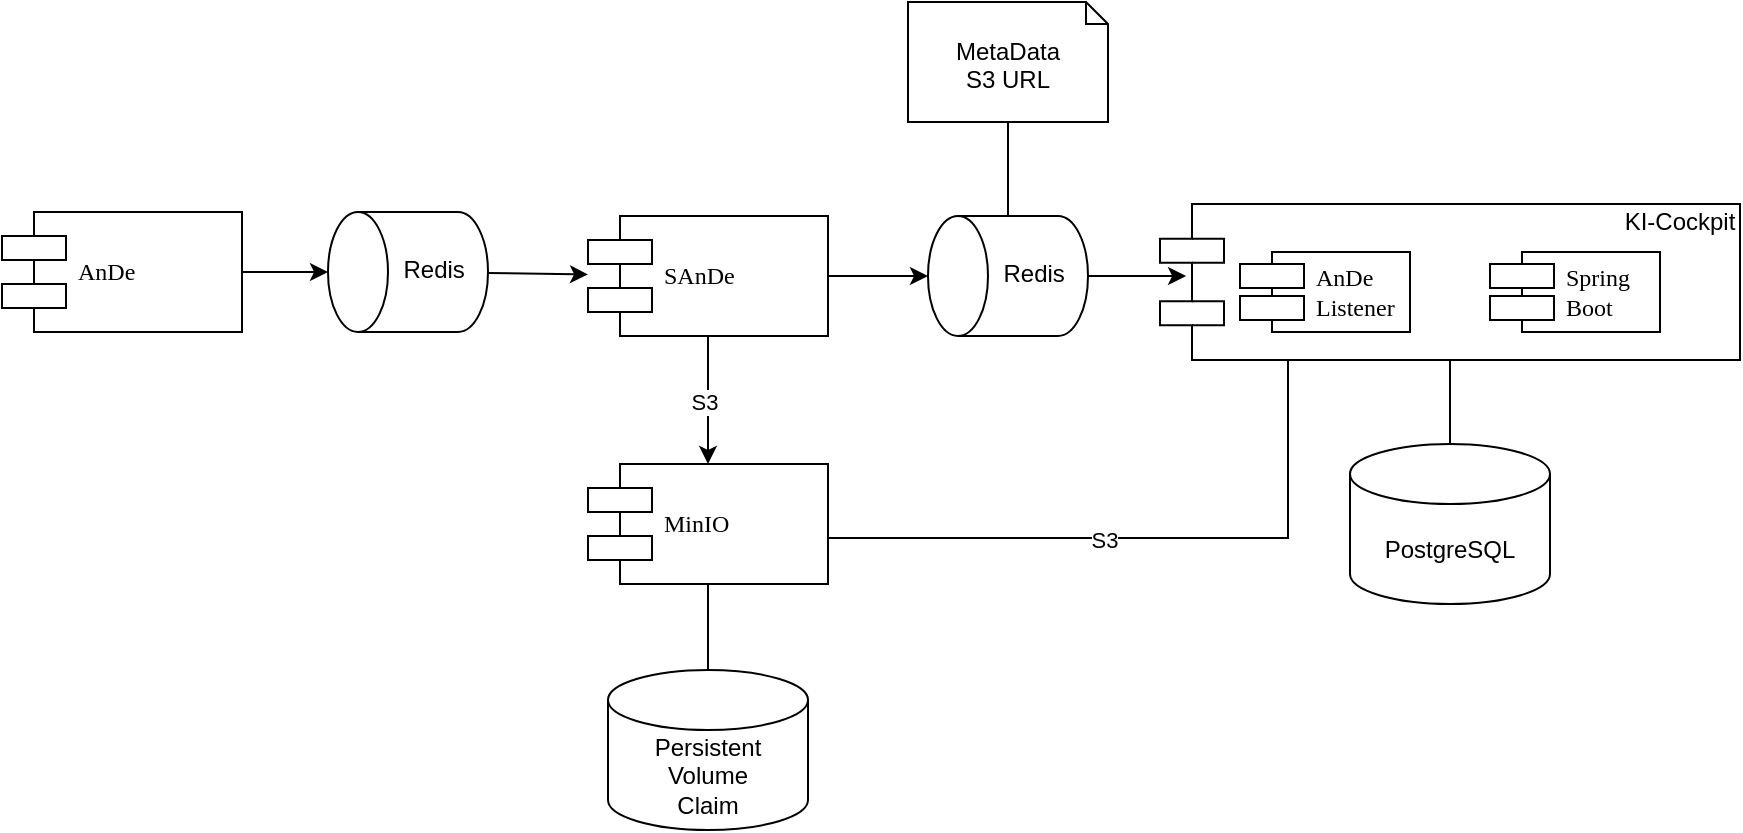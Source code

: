 <mxfile>
    <diagram name="draft" id="a3xRBjFOB7cAsyfC0EUM">
        <mxGraphModel dx="1333" dy="696" grid="1" gridSize="10" guides="1" tooltips="1" connect="1" arrows="1" fold="1" page="1" pageScale="1" pageWidth="1100" pageHeight="850" background="none" math="0" shadow="0">
            <root>
                <mxCell id="D_3S4Ifsa7l87r18UFxj-0"/>
                <mxCell id="D_3S4Ifsa7l87r18UFxj-1" parent="D_3S4Ifsa7l87r18UFxj-0"/>
                <mxCell id="D_3S4Ifsa7l87r18UFxj-2" value="" style="shape=component;align=left;spacingLeft=36;rounded=0;shadow=0;comic=0;labelBackgroundColor=none;strokeWidth=1;fontFamily=Verdana;fontSize=12;html=1;" vertex="1" parent="D_3S4Ifsa7l87r18UFxj-1">
                    <mxGeometry x="936" y="440" width="290" height="78" as="geometry"/>
                </mxCell>
                <mxCell id="D_3S4Ifsa7l87r18UFxj-5" value="MinIO" style="shape=component;align=left;spacingLeft=36;rounded=0;shadow=0;comic=0;labelBackgroundColor=none;strokeWidth=1;fontFamily=Verdana;fontSize=12;html=1;" vertex="1" parent="D_3S4Ifsa7l87r18UFxj-1">
                    <mxGeometry x="650" y="570" width="120" height="60" as="geometry"/>
                </mxCell>
                <mxCell id="D_3S4Ifsa7l87r18UFxj-6" value="" style="edgeStyle=orthogonalEdgeStyle;rounded=0;orthogonalLoop=1;jettySize=auto;html=1;" edge="1" parent="D_3S4Ifsa7l87r18UFxj-1" source="D_3S4Ifsa7l87r18UFxj-10" target="D_3S4Ifsa7l87r18UFxj-5">
                    <mxGeometry relative="1" as="geometry"/>
                </mxCell>
                <mxCell id="D_3S4Ifsa7l87r18UFxj-7" value="S3" style="edgeLabel;html=1;align=center;verticalAlign=middle;resizable=0;points=[];" vertex="1" connectable="0" parent="D_3S4Ifsa7l87r18UFxj-6">
                    <mxGeometry x="0.022" y="-2" relative="1" as="geometry">
                        <mxPoint as="offset"/>
                    </mxGeometry>
                </mxCell>
                <mxCell id="yyzwWI7Gfhoeo8dUbkyk-1" value="" style="edgeStyle=none;sketch=0;hachureGap=4;jiggle=2;curveFitting=1;html=1;fontFamily=Architects Daughter;fontSource=https%3A%2F%2Ffonts.googleapis.com%2Fcss%3Ffamily%3DArchitects%2BDaughter;fontSize=16;" edge="1" parent="D_3S4Ifsa7l87r18UFxj-1" source="D_3S4Ifsa7l87r18UFxj-8" target="D_3S4Ifsa7l87r18UFxj-13">
                    <mxGeometry relative="1" as="geometry"/>
                </mxCell>
                <mxCell id="D_3S4Ifsa7l87r18UFxj-8" value="AnDe" style="shape=component;align=left;spacingLeft=36;rounded=0;shadow=0;comic=0;labelBackgroundColor=none;strokeWidth=1;fontFamily=Verdana;fontSize=12;html=1;" vertex="1" parent="D_3S4Ifsa7l87r18UFxj-1">
                    <mxGeometry x="357" y="444" width="120" height="60" as="geometry"/>
                </mxCell>
                <mxCell id="D_3S4Ifsa7l87r18UFxj-10" value="SAnDe" style="shape=component;align=left;spacingLeft=36;rounded=0;shadow=0;comic=0;labelBackgroundColor=none;strokeWidth=1;fontFamily=Verdana;fontSize=12;html=1;" vertex="1" parent="D_3S4Ifsa7l87r18UFxj-1">
                    <mxGeometry x="650" y="446" width="120" height="60" as="geometry"/>
                </mxCell>
                <mxCell id="D_3S4Ifsa7l87r18UFxj-12" value="" style="edgeStyle=orthogonalEdgeStyle;rounded=0;orthogonalLoop=1;jettySize=auto;html=1;endArrow=none;endFill=0;exitX=1;exitY=0.5;exitDx=0;exitDy=0;exitPerimeter=0;" edge="1" parent="D_3S4Ifsa7l87r18UFxj-1" source="yyzwWI7Gfhoeo8dUbkyk-3" target="D_3S4Ifsa7l87r18UFxj-21">
                    <mxGeometry relative="1" as="geometry"/>
                </mxCell>
                <mxCell id="yyzwWI7Gfhoeo8dUbkyk-2" value="" style="edgeStyle=none;sketch=0;hachureGap=4;jiggle=2;curveFitting=1;html=1;fontFamily=Architects Daughter;fontSource=https%3A%2F%2Ffonts.googleapis.com%2Fcss%3Ffamily%3DArchitects%2BDaughter;fontSize=16;" edge="1" parent="D_3S4Ifsa7l87r18UFxj-1" source="D_3S4Ifsa7l87r18UFxj-13" target="D_3S4Ifsa7l87r18UFxj-10">
                    <mxGeometry relative="1" as="geometry"/>
                </mxCell>
                <mxCell id="D_3S4Ifsa7l87r18UFxj-13" value="Redis" style="shape=cylinder3;whiteSpace=wrap;html=1;boundedLbl=1;backgroundOutline=1;size=15;rotation=270;textDirection=vertical-lr;" vertex="1" parent="D_3S4Ifsa7l87r18UFxj-1">
                    <mxGeometry x="530" y="434" width="60" height="80" as="geometry"/>
                </mxCell>
                <mxCell id="D_3S4Ifsa7l87r18UFxj-14" value="AnDe&lt;br&gt;Listener" style="shape=component;align=left;spacingLeft=36;rounded=0;shadow=0;comic=0;labelBackgroundColor=none;strokeWidth=1;fontFamily=Verdana;fontSize=12;html=1;" vertex="1" parent="D_3S4Ifsa7l87r18UFxj-1">
                    <mxGeometry x="976" y="464" width="85" height="40" as="geometry"/>
                </mxCell>
                <mxCell id="D_3S4Ifsa7l87r18UFxj-15" value="" style="edgeStyle=orthogonalEdgeStyle;rounded=0;orthogonalLoop=1;jettySize=auto;html=1;endArrow=none;endFill=0;" edge="1" parent="D_3S4Ifsa7l87r18UFxj-1" source="D_3S4Ifsa7l87r18UFxj-16" target="D_3S4Ifsa7l87r18UFxj-2">
                    <mxGeometry relative="1" as="geometry">
                        <mxPoint x="1081" y="604" as="sourcePoint"/>
                    </mxGeometry>
                </mxCell>
                <mxCell id="D_3S4Ifsa7l87r18UFxj-16" value="PostgreSQL" style="shape=cylinder3;whiteSpace=wrap;html=1;boundedLbl=1;backgroundOutline=1;size=15;" vertex="1" parent="D_3S4Ifsa7l87r18UFxj-1">
                    <mxGeometry x="1031" y="560" width="100" height="80" as="geometry"/>
                </mxCell>
                <mxCell id="D_3S4Ifsa7l87r18UFxj-17" value="" style="endArrow=none;html=1;rounded=0;edgeStyle=orthogonalEdgeStyle;exitX=1;exitY=0.75;exitDx=0;exitDy=0;entryX=0.25;entryY=1;entryDx=0;entryDy=0;" edge="1" parent="D_3S4Ifsa7l87r18UFxj-1" source="D_3S4Ifsa7l87r18UFxj-5" target="D_3S4Ifsa7l87r18UFxj-2">
                    <mxGeometry width="50" height="50" relative="1" as="geometry">
                        <mxPoint x="630" y="750" as="sourcePoint"/>
                        <mxPoint x="680" y="700" as="targetPoint"/>
                        <Array as="points">
                            <mxPoint x="770" y="607"/>
                            <mxPoint x="1000" y="607"/>
                            <mxPoint x="1000" y="518"/>
                        </Array>
                    </mxGeometry>
                </mxCell>
                <mxCell id="D_3S4Ifsa7l87r18UFxj-18" value="S3" style="edgeLabel;html=1;align=center;verticalAlign=middle;resizable=0;points=[];" vertex="1" connectable="0" parent="D_3S4Ifsa7l87r18UFxj-17">
                    <mxGeometry x="-0.131" y="-1" relative="1" as="geometry">
                        <mxPoint as="offset"/>
                    </mxGeometry>
                </mxCell>
                <mxCell id="D_3S4Ifsa7l87r18UFxj-19" value="" style="edgeStyle=orthogonalEdgeStyle;rounded=0;orthogonalLoop=1;jettySize=auto;html=1;endArrow=none;endFill=0;" edge="1" parent="D_3S4Ifsa7l87r18UFxj-1" source="D_3S4Ifsa7l87r18UFxj-20" target="D_3S4Ifsa7l87r18UFxj-5">
                    <mxGeometry relative="1" as="geometry"/>
                </mxCell>
                <mxCell id="D_3S4Ifsa7l87r18UFxj-20" value="Persistent&lt;br&gt;Volume&lt;br&gt;Claim" style="shape=cylinder3;whiteSpace=wrap;html=1;boundedLbl=1;backgroundOutline=1;size=15;" vertex="1" parent="D_3S4Ifsa7l87r18UFxj-1">
                    <mxGeometry x="660" y="673" width="100" height="80" as="geometry"/>
                </mxCell>
                <mxCell id="D_3S4Ifsa7l87r18UFxj-21" value="&lt;div style=&quot;text-align: left;&quot;&gt;&lt;span style=&quot;background-color: initial;&quot;&gt;MetaData&lt;/span&gt;&lt;/div&gt;S3 URL" style="shape=note2;boundedLbl=1;whiteSpace=wrap;html=1;size=11;verticalAlign=top;align=center;" vertex="1" parent="D_3S4Ifsa7l87r18UFxj-1">
                    <mxGeometry x="810" y="339" width="100" height="60" as="geometry"/>
                </mxCell>
                <mxCell id="D_3S4Ifsa7l87r18UFxj-22" value="Spring&lt;br&gt;Boot" style="shape=component;align=left;spacingLeft=36;rounded=0;shadow=0;comic=0;labelBackgroundColor=none;strokeWidth=1;fontFamily=Verdana;fontSize=12;html=1;" vertex="1" parent="D_3S4Ifsa7l87r18UFxj-1">
                    <mxGeometry x="1101" y="464" width="85" height="40" as="geometry"/>
                </mxCell>
                <mxCell id="D_3S4Ifsa7l87r18UFxj-23" value="KI-Cockpit" style="text;html=1;align=center;verticalAlign=middle;whiteSpace=wrap;rounded=0;" vertex="1" parent="D_3S4Ifsa7l87r18UFxj-1">
                    <mxGeometry x="1166" y="434" width="60" height="30" as="geometry"/>
                </mxCell>
                <mxCell id="yyzwWI7Gfhoeo8dUbkyk-0" value="" style="endArrow=classic;html=1;hachureGap=4;fontFamily=Architects Daughter;fontSource=https%3A%2F%2Ffonts.googleapis.com%2Fcss%3Ffamily%3DArchitects%2BDaughter;fontSize=16;exitX=1;exitY=0.5;exitDx=0;exitDy=0;entryX=0.5;entryY=0;entryDx=0;entryDy=0;entryPerimeter=0;" edge="1" parent="D_3S4Ifsa7l87r18UFxj-1" source="D_3S4Ifsa7l87r18UFxj-10" target="yyzwWI7Gfhoeo8dUbkyk-3">
                    <mxGeometry width="50" height="50" relative="1" as="geometry">
                        <mxPoint x="780" y="500" as="sourcePoint"/>
                        <mxPoint x="830" y="450" as="targetPoint"/>
                    </mxGeometry>
                </mxCell>
                <mxCell id="yyzwWI7Gfhoeo8dUbkyk-4" value="" style="edgeStyle=none;sketch=0;hachureGap=4;jiggle=2;curveFitting=1;html=1;fontFamily=Architects Daughter;fontSource=https%3A%2F%2Ffonts.googleapis.com%2Fcss%3Ffamily%3DArchitects%2BDaughter;fontSize=16;entryX=0.045;entryY=0.462;entryDx=0;entryDy=0;entryPerimeter=0;" edge="1" parent="D_3S4Ifsa7l87r18UFxj-1" source="yyzwWI7Gfhoeo8dUbkyk-3" target="D_3S4Ifsa7l87r18UFxj-2">
                    <mxGeometry relative="1" as="geometry"/>
                </mxCell>
                <mxCell id="yyzwWI7Gfhoeo8dUbkyk-3" value="Redis" style="shape=cylinder3;whiteSpace=wrap;html=1;boundedLbl=1;backgroundOutline=1;size=15;rotation=270;textDirection=vertical-lr;" vertex="1" parent="D_3S4Ifsa7l87r18UFxj-1">
                    <mxGeometry x="830" y="436" width="60" height="80" as="geometry"/>
                </mxCell>
            </root>
        </mxGraphModel>
    </diagram>
    <diagram name="Page-1" id="5f0bae14-7c28-e335-631c-24af17079c00">
        <mxGraphModel dx="1333" dy="696" grid="1" gridSize="10" guides="1" tooltips="1" connect="1" arrows="1" fold="1" page="1" pageScale="1" pageWidth="1100" pageHeight="850" background="none" math="0" shadow="0">
            <root>
                <mxCell id="0"/>
                <mxCell id="1" parent="0"/>
                <mxCell id="MxHcLkCPxdAbKTUCakO2-9" value="" style="shape=component;align=left;spacingLeft=36;rounded=0;shadow=0;comic=0;labelBackgroundColor=none;strokeWidth=1;fontFamily=Verdana;fontSize=12;html=1;" parent="1" vertex="1">
                    <mxGeometry x="827" y="436" width="290" height="78" as="geometry"/>
                </mxCell>
                <mxCell id="MxHcLkCPxdAbKTUCakO2-4" value="" style="edgeStyle=orthogonalEdgeStyle;rounded=0;orthogonalLoop=1;jettySize=auto;html=1;exitX=1;exitY=0.25;exitDx=0;exitDy=0;entryX=0.5;entryY=1;entryDx=0;entryDy=0;endArrow=none;endFill=0;" parent="1" source="39150e848f15840c-5" target="MxHcLkCPxdAbKTUCakO2-3" edge="1">
                    <mxGeometry relative="1" as="geometry"/>
                </mxCell>
                <mxCell id="MxHcLkCPxdAbKTUCakO2-22" value="S3" style="edgeLabel;html=1;align=center;verticalAlign=middle;resizable=0;points=[];" parent="MxHcLkCPxdAbKTUCakO2-4" vertex="1" connectable="0">
                    <mxGeometry x="0.012" relative="1" as="geometry">
                        <mxPoint as="offset"/>
                    </mxGeometry>
                </mxCell>
                <mxCell id="39150e848f15840c-5" value="MinIO" style="shape=component;align=left;spacingLeft=36;rounded=0;shadow=0;comic=0;labelBackgroundColor=none;strokeWidth=1;fontFamily=Verdana;fontSize=12;html=1;" parent="1" vertex="1">
                    <mxGeometry x="343" y="562" width="120" height="60" as="geometry"/>
                </mxCell>
                <mxCell id="MxHcLkCPxdAbKTUCakO2-1" value="" style="edgeStyle=orthogonalEdgeStyle;rounded=0;orthogonalLoop=1;jettySize=auto;html=1;exitX=0.5;exitY=1;exitDx=0;exitDy=0;" parent="1" source="39150e848f15840c-10" target="39150e848f15840c-5" edge="1">
                    <mxGeometry relative="1" as="geometry"/>
                </mxCell>
                <mxCell id="MxHcLkCPxdAbKTUCakO2-2" value="S3" style="edgeLabel;html=1;align=center;verticalAlign=middle;resizable=0;points=[];" parent="MxHcLkCPxdAbKTUCakO2-1" vertex="1" connectable="0">
                    <mxGeometry x="0.022" y="-2" relative="1" as="geometry">
                        <mxPoint as="offset"/>
                    </mxGeometry>
                </mxCell>
                <mxCell id="39150e848f15840c-10" value="AnDe" style="shape=component;align=left;spacingLeft=36;rounded=0;shadow=0;comic=0;labelBackgroundColor=none;strokeWidth=1;fontFamily=Verdana;fontSize=12;html=1;" parent="1" vertex="1">
                    <mxGeometry x="343" y="461" width="120" height="60" as="geometry"/>
                </mxCell>
                <mxCell id="MxHcLkCPxdAbKTUCakO2-6" value="" style="edgeStyle=orthogonalEdgeStyle;rounded=0;orthogonalLoop=1;jettySize=auto;html=1;" parent="1" source="MxHcLkCPxdAbKTUCakO2-3" target="MxHcLkCPxdAbKTUCakO2-5" edge="1">
                    <mxGeometry relative="1" as="geometry"/>
                </mxCell>
                <mxCell id="MxHcLkCPxdAbKTUCakO2-3" value="AnDe&lt;br&gt;Exporter" style="shape=component;align=left;spacingLeft=36;rounded=0;shadow=0;comic=0;labelBackgroundColor=none;strokeWidth=1;fontFamily=Verdana;fontSize=12;html=1;" parent="1" vertex="1">
                    <mxGeometry x="550" y="460" width="120" height="60" as="geometry"/>
                </mxCell>
                <mxCell id="MxHcLkCPxdAbKTUCakO2-8" value="" style="edgeStyle=orthogonalEdgeStyle;rounded=0;orthogonalLoop=1;jettySize=auto;html=1;endArrow=none;endFill=0;entryX=0;entryY=0.7;entryDx=0;entryDy=0;" parent="1" source="MxHcLkCPxdAbKTUCakO2-5" target="MxHcLkCPxdAbKTUCakO2-9" edge="1">
                    <mxGeometry relative="1" as="geometry"/>
                </mxCell>
                <mxCell id="MxHcLkCPxdAbKTUCakO2-21" value="" style="edgeStyle=orthogonalEdgeStyle;rounded=0;orthogonalLoop=1;jettySize=auto;html=1;endArrow=none;endFill=0;" parent="1" source="MxHcLkCPxdAbKTUCakO2-5" target="MxHcLkCPxdAbKTUCakO2-20" edge="1">
                    <mxGeometry relative="1" as="geometry"/>
                </mxCell>
                <mxCell id="MxHcLkCPxdAbKTUCakO2-5" value="Redis" style="shape=cylinder3;whiteSpace=wrap;html=1;boundedLbl=1;backgroundOutline=1;size=15;rotation=270;textDirection=vertical-lr;" parent="1" vertex="1">
                    <mxGeometry x="707" y="450" width="60" height="80" as="geometry"/>
                </mxCell>
                <mxCell id="MxHcLkCPxdAbKTUCakO2-7" value="AnDe&lt;br&gt;Listener" style="shape=component;align=left;spacingLeft=36;rounded=0;shadow=0;comic=0;labelBackgroundColor=none;strokeWidth=1;fontFamily=Verdana;fontSize=12;html=1;" parent="1" vertex="1">
                    <mxGeometry x="867" y="466" width="85" height="40" as="geometry"/>
                </mxCell>
                <mxCell id="MxHcLkCPxdAbKTUCakO2-12" value="" style="edgeStyle=orthogonalEdgeStyle;rounded=0;orthogonalLoop=1;jettySize=auto;html=1;endArrow=none;endFill=0;" parent="1" source="MxHcLkCPxdAbKTUCakO2-11" target="MxHcLkCPxdAbKTUCakO2-9" edge="1">
                    <mxGeometry relative="1" as="geometry"/>
                </mxCell>
                <mxCell id="MxHcLkCPxdAbKTUCakO2-11" value="PostgreSQL" style="shape=cylinder3;whiteSpace=wrap;html=1;boundedLbl=1;backgroundOutline=1;size=15;" parent="1" vertex="1">
                    <mxGeometry x="922" y="536" width="100" height="80" as="geometry"/>
                </mxCell>
                <mxCell id="MxHcLkCPxdAbKTUCakO2-15" value="" style="endArrow=none;html=1;rounded=0;edgeStyle=orthogonalEdgeStyle;exitX=1;exitY=0.75;exitDx=0;exitDy=0;entryX=0.25;entryY=1;entryDx=0;entryDy=0;" parent="1" source="39150e848f15840c-5" target="MxHcLkCPxdAbKTUCakO2-9" edge="1">
                    <mxGeometry width="50" height="50" relative="1" as="geometry">
                        <mxPoint x="630" y="750" as="sourcePoint"/>
                        <mxPoint x="680" y="700" as="targetPoint"/>
                        <Array as="points">
                            <mxPoint x="900" y="607"/>
                            <mxPoint x="900" y="514"/>
                        </Array>
                    </mxGeometry>
                </mxCell>
                <mxCell id="MxHcLkCPxdAbKTUCakO2-19" value="S3" style="edgeLabel;html=1;align=center;verticalAlign=middle;resizable=0;points=[];" parent="MxHcLkCPxdAbKTUCakO2-15" vertex="1" connectable="0">
                    <mxGeometry x="-0.131" y="-1" relative="1" as="geometry">
                        <mxPoint as="offset"/>
                    </mxGeometry>
                </mxCell>
                <mxCell id="MxHcLkCPxdAbKTUCakO2-18" value="" style="edgeStyle=orthogonalEdgeStyle;rounded=0;orthogonalLoop=1;jettySize=auto;html=1;endArrow=none;endFill=0;" parent="1" source="MxHcLkCPxdAbKTUCakO2-17" target="39150e848f15840c-5" edge="1">
                    <mxGeometry relative="1" as="geometry"/>
                </mxCell>
                <mxCell id="MxHcLkCPxdAbKTUCakO2-17" value="Persistent&lt;br&gt;Volume&lt;br&gt;Claim" style="shape=cylinder3;whiteSpace=wrap;html=1;boundedLbl=1;backgroundOutline=1;size=15;" parent="1" vertex="1">
                    <mxGeometry x="353" y="662" width="100" height="80" as="geometry"/>
                </mxCell>
                <mxCell id="MxHcLkCPxdAbKTUCakO2-20" value="MetaData&lt;br&gt;S3 URL" style="shape=note2;boundedLbl=1;whiteSpace=wrap;html=1;size=25;verticalAlign=top;align=center;" parent="1" vertex="1">
                    <mxGeometry x="697" y="367" width="80" height="60" as="geometry"/>
                </mxCell>
                <mxCell id="MxHcLkCPxdAbKTUCakO2-23" value="Spring&lt;br&gt;Boot" style="shape=component;align=left;spacingLeft=36;rounded=0;shadow=0;comic=0;labelBackgroundColor=none;strokeWidth=1;fontFamily=Verdana;fontSize=12;html=1;" parent="1" vertex="1">
                    <mxGeometry x="992" y="466" width="85" height="40" as="geometry"/>
                </mxCell>
                <mxCell id="MxHcLkCPxdAbKTUCakO2-24" value="KI-Cockpit" style="text;html=1;align=center;verticalAlign=middle;whiteSpace=wrap;rounded=0;" parent="1" vertex="1">
                    <mxGeometry x="1057" y="436" width="60" height="30" as="geometry"/>
                </mxCell>
            </root>
        </mxGraphModel>
    </diagram>
</mxfile>